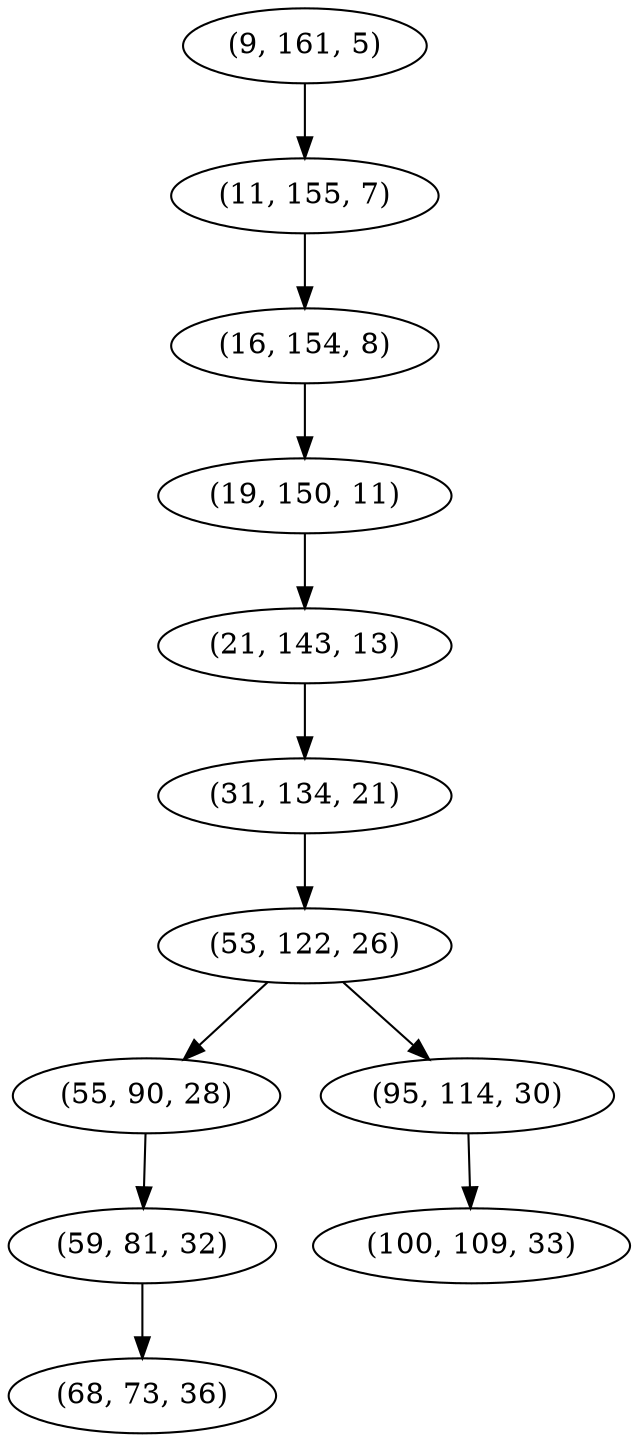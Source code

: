 digraph tree {
    "(9, 161, 5)";
    "(11, 155, 7)";
    "(16, 154, 8)";
    "(19, 150, 11)";
    "(21, 143, 13)";
    "(31, 134, 21)";
    "(53, 122, 26)";
    "(55, 90, 28)";
    "(59, 81, 32)";
    "(68, 73, 36)";
    "(95, 114, 30)";
    "(100, 109, 33)";
    "(9, 161, 5)" -> "(11, 155, 7)";
    "(11, 155, 7)" -> "(16, 154, 8)";
    "(16, 154, 8)" -> "(19, 150, 11)";
    "(19, 150, 11)" -> "(21, 143, 13)";
    "(21, 143, 13)" -> "(31, 134, 21)";
    "(31, 134, 21)" -> "(53, 122, 26)";
    "(53, 122, 26)" -> "(55, 90, 28)";
    "(53, 122, 26)" -> "(95, 114, 30)";
    "(55, 90, 28)" -> "(59, 81, 32)";
    "(59, 81, 32)" -> "(68, 73, 36)";
    "(95, 114, 30)" -> "(100, 109, 33)";
}
